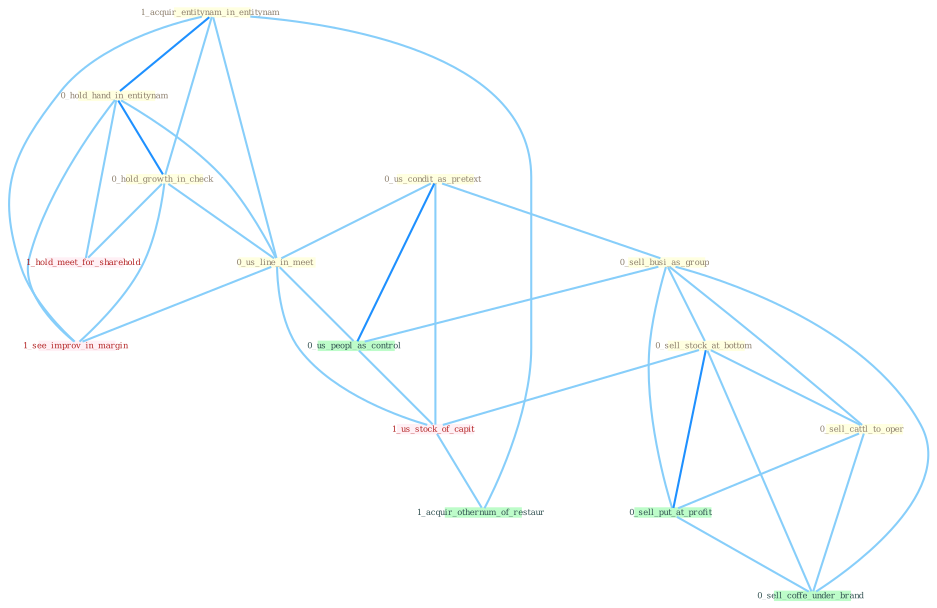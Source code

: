 Graph G{ 
    node
    [shape=polygon,style=filled,width=.5,height=.06,color="#BDFCC9",fixedsize=true,fontsize=4,
    fontcolor="#2f4f4f"];
    {node
    [color="#ffffe0", fontcolor="#8b7d6b"] "1_acquir_entitynam_in_entitynam " "0_us_condit_as_pretext " "0_sell_busi_as_group " "0_hold_hand_in_entitynam " "0_hold_growth_in_check " "0_sell_stock_at_bottom " "0_sell_cattl_to_oper " "0_us_line_in_meet "}
{node [color="#fff0f5", fontcolor="#b22222"] "1_us_stock_of_capit " "1_see_improv_in_margin " "1_hold_meet_for_sharehold "}
edge [color="#B0E2FF"];

	"1_acquir_entitynam_in_entitynam " -- "0_hold_hand_in_entitynam " [w="2", color="#1e90ff" , len=0.8];
	"1_acquir_entitynam_in_entitynam " -- "0_hold_growth_in_check " [w="1", color="#87cefa" ];
	"1_acquir_entitynam_in_entitynam " -- "0_us_line_in_meet " [w="1", color="#87cefa" ];
	"1_acquir_entitynam_in_entitynam " -- "1_see_improv_in_margin " [w="1", color="#87cefa" ];
	"1_acquir_entitynam_in_entitynam " -- "1_acquir_othernum_of_restaur " [w="1", color="#87cefa" ];
	"0_us_condit_as_pretext " -- "0_sell_busi_as_group " [w="1", color="#87cefa" ];
	"0_us_condit_as_pretext " -- "0_us_line_in_meet " [w="1", color="#87cefa" ];
	"0_us_condit_as_pretext " -- "0_us_peopl_as_control " [w="2", color="#1e90ff" , len=0.8];
	"0_us_condit_as_pretext " -- "1_us_stock_of_capit " [w="1", color="#87cefa" ];
	"0_sell_busi_as_group " -- "0_sell_stock_at_bottom " [w="1", color="#87cefa" ];
	"0_sell_busi_as_group " -- "0_sell_cattl_to_oper " [w="1", color="#87cefa" ];
	"0_sell_busi_as_group " -- "0_us_peopl_as_control " [w="1", color="#87cefa" ];
	"0_sell_busi_as_group " -- "0_sell_put_at_profit " [w="1", color="#87cefa" ];
	"0_sell_busi_as_group " -- "0_sell_coffe_under_brand " [w="1", color="#87cefa" ];
	"0_hold_hand_in_entitynam " -- "0_hold_growth_in_check " [w="2", color="#1e90ff" , len=0.8];
	"0_hold_hand_in_entitynam " -- "0_us_line_in_meet " [w="1", color="#87cefa" ];
	"0_hold_hand_in_entitynam " -- "1_see_improv_in_margin " [w="1", color="#87cefa" ];
	"0_hold_hand_in_entitynam " -- "1_hold_meet_for_sharehold " [w="1", color="#87cefa" ];
	"0_hold_growth_in_check " -- "0_us_line_in_meet " [w="1", color="#87cefa" ];
	"0_hold_growth_in_check " -- "1_see_improv_in_margin " [w="1", color="#87cefa" ];
	"0_hold_growth_in_check " -- "1_hold_meet_for_sharehold " [w="1", color="#87cefa" ];
	"0_sell_stock_at_bottom " -- "0_sell_cattl_to_oper " [w="1", color="#87cefa" ];
	"0_sell_stock_at_bottom " -- "0_sell_put_at_profit " [w="2", color="#1e90ff" , len=0.8];
	"0_sell_stock_at_bottom " -- "1_us_stock_of_capit " [w="1", color="#87cefa" ];
	"0_sell_stock_at_bottom " -- "0_sell_coffe_under_brand " [w="1", color="#87cefa" ];
	"0_sell_cattl_to_oper " -- "0_sell_put_at_profit " [w="1", color="#87cefa" ];
	"0_sell_cattl_to_oper " -- "0_sell_coffe_under_brand " [w="1", color="#87cefa" ];
	"0_us_line_in_meet " -- "0_us_peopl_as_control " [w="1", color="#87cefa" ];
	"0_us_line_in_meet " -- "1_us_stock_of_capit " [w="1", color="#87cefa" ];
	"0_us_line_in_meet " -- "1_see_improv_in_margin " [w="1", color="#87cefa" ];
	"0_us_peopl_as_control " -- "1_us_stock_of_capit " [w="1", color="#87cefa" ];
	"0_sell_put_at_profit " -- "0_sell_coffe_under_brand " [w="1", color="#87cefa" ];
	"1_us_stock_of_capit " -- "1_acquir_othernum_of_restaur " [w="1", color="#87cefa" ];
}
